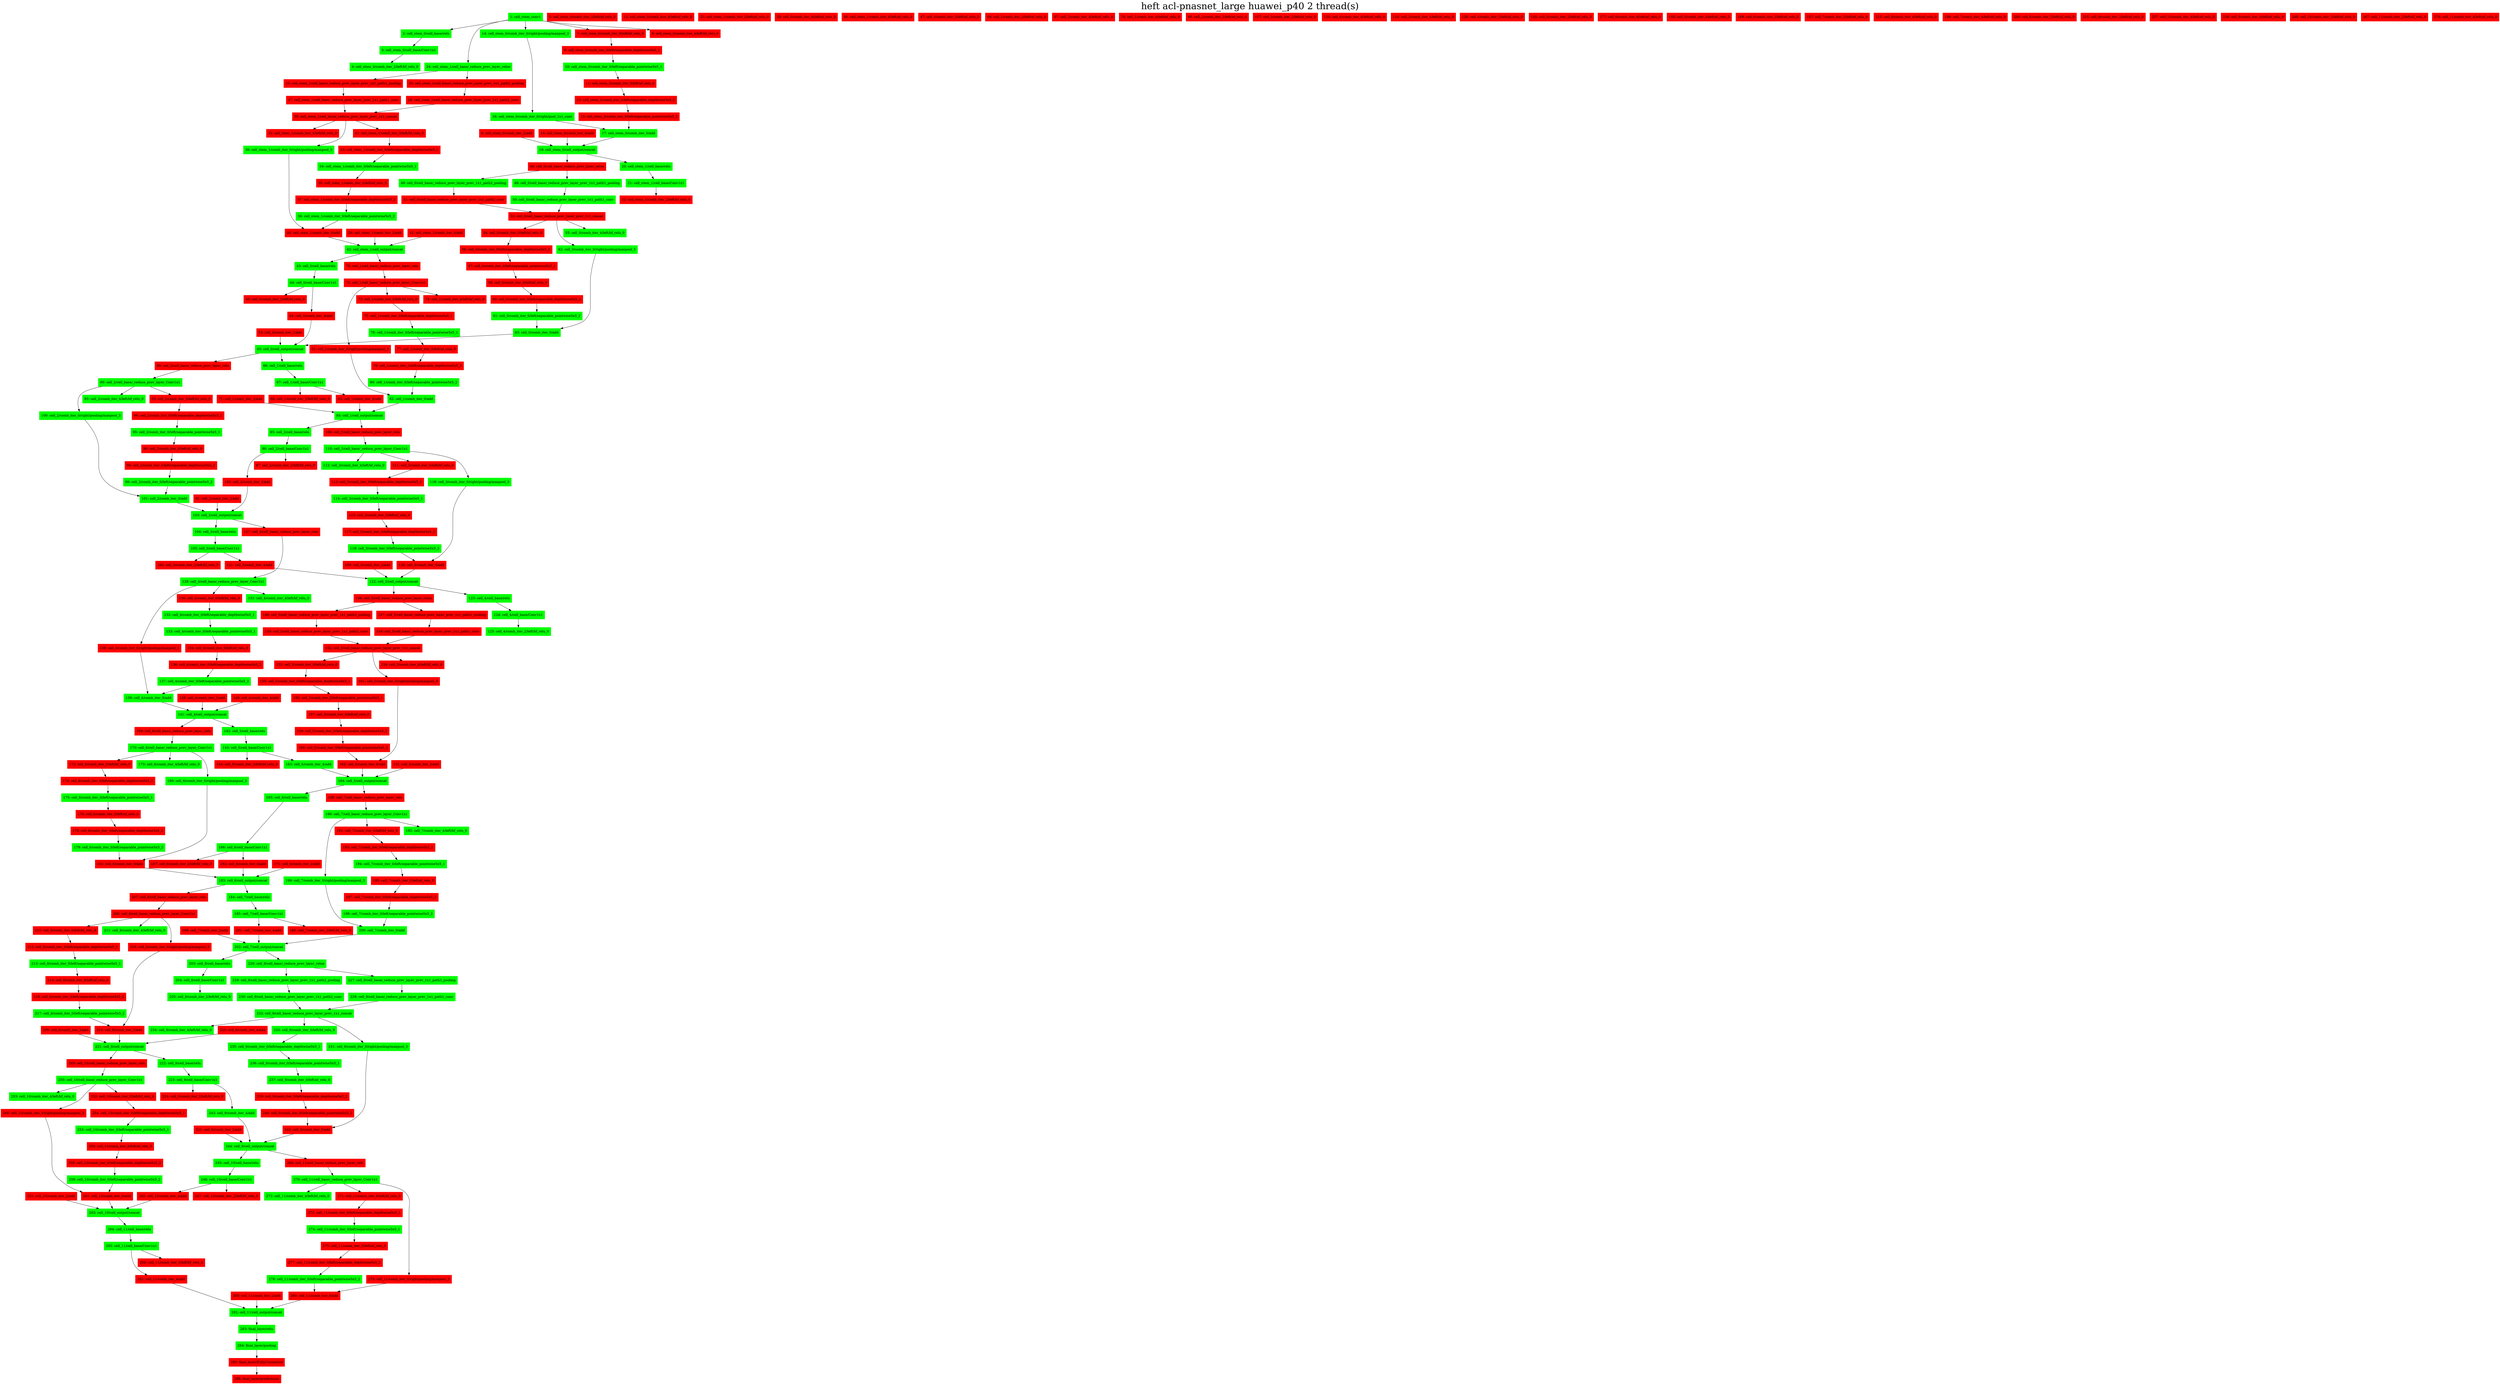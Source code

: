 digraph G {
label     = "heft acl-pnasnet_large huawei_p40 2 thread(s)"
    labelloc  =  t // t: Place the graph's title on top.
    fontsize  = 40 // Make title stand out by giving a large font size
    fontcolor = black"1: cell_stem_conv1"->"2: cell_stem_0/cell_base/relu";
"1: cell_stem_conv1"->"24: cell_stem_1/cell_base/_reduce_prev_layer_relue";
"1: cell_stem_conv1"->"7: cell_stem_0/comb_iter_0/left/bf_relu_0";
"1: cell_stem_conv1"->"14: cell_stem_0/comb_iter_0/right/pooling/maxpool_3";
"1: cell_stem_conv1"->"8: cell_stem_0/comb_iter_4/left/bf_relu_0";
"1: cell_stem_conv1" [shape=box,style=filled,color=green];
"2: cell_stem_0/cell_base/relu"->"3: cell_stem_0/cell_base/Conv1x1";
"2: cell_stem_0/cell_base/relu" [shape=box,style=filled,color=green];
"3: cell_stem_0/cell_base/Conv1x1"->"4: cell_stem_0/comb_iter_2/left/bf_relu_0";
"3: cell_stem_0/cell_base/Conv1x1" [shape=box,style=filled,color=green];
"4: cell_stem_0/comb_iter_2/left/bf_relu_0" [shape=box,style=filled,color=green];
"5: cell_stem_0/comb_iter_2/left/af_relu_0" [shape=box,style=filled,color=red];
"6: cell_stem_0/comb_iter_2/add"->"19: cell_stem_0/cell_output/concat";
"6: cell_stem_0/comb_iter_2/add" [shape=box,style=filled,color=red];
"7: cell_stem_0/comb_iter_0/left/bf_relu_0"->"9: cell_stem_0/comb_iter_0/left/separable_depthwise5x5_1";
"7: cell_stem_0/comb_iter_0/left/bf_relu_0" [shape=box,style=filled,color=red];
"9: cell_stem_0/comb_iter_0/left/separable_depthwise5x5_1"->"10: cell_stem_0/comb_iter_0/left/separable_pointwise5x5_1";
"9: cell_stem_0/comb_iter_0/left/separable_depthwise5x5_1" [shape=box,style=filled,color=red];
"10: cell_stem_0/comb_iter_0/left/separable_pointwise5x5_1"->"11: cell_stem_0/comb_iter_0/left/af_relu_0";
"10: cell_stem_0/comb_iter_0/left/separable_pointwise5x5_1" [shape=box,style=filled,color=green];
"11: cell_stem_0/comb_iter_0/left/af_relu_0"->"13: cell_stem_0/comb_iter_0/left/separable_depthwise5x5_2";
"11: cell_stem_0/comb_iter_0/left/af_relu_0" [shape=box,style=filled,color=red];
"13: cell_stem_0/comb_iter_0/left/separable_depthwise5x5_2"->"15: cell_stem_0/comb_iter_0/left/separable_pointwise5x5_2";
"13: cell_stem_0/comb_iter_0/left/separable_depthwise5x5_2" [shape=box,style=filled,color=red];
"15: cell_stem_0/comb_iter_0/left/separable_pointwise5x5_2"->"17: cell_stem_0/comb_iter_0/add";
"15: cell_stem_0/comb_iter_0/left/separable_pointwise5x5_2" [shape=box,style=filled,color=red];
"14: cell_stem_0/comb_iter_0/right/pooling/maxpool_3"->"16: cell_stem_0/comb_iter_0/right/pool_1x1_conv";
"14: cell_stem_0/comb_iter_0/right/pooling/maxpool_3" [shape=box,style=filled,color=green];
"16: cell_stem_0/comb_iter_0/right/pool_1x1_conv"->"17: cell_stem_0/comb_iter_0/add";
"16: cell_stem_0/comb_iter_0/right/pool_1x1_conv" [shape=box,style=filled,color=green];
"17: cell_stem_0/comb_iter_0/add"->"19: cell_stem_0/cell_output/concat";
"17: cell_stem_0/comb_iter_0/add" [shape=box,style=filled,color=green];
"8: cell_stem_0/comb_iter_4/left/bf_relu_0" [shape=box,style=filled,color=red];
"12: cell_stem_0/comb_iter_4/left/af_relu_0" [shape=box,style=filled,color=red];
"18: cell_stem_0/comb_iter_4/add"->"19: cell_stem_0/cell_output/concat";
"18: cell_stem_0/comb_iter_4/add" [shape=box,style=filled,color=red];
"19: cell_stem_0/cell_output/concat"->"46: cell_0/cell_base/_reduce_prev_layer_relue";
"19: cell_stem_0/cell_output/concat"->"20: cell_stem_1/cell_base/relu";
"19: cell_stem_0/cell_output/concat" [shape=box,style=filled,color=green];
"20: cell_stem_1/cell_base/relu"->"21: cell_stem_1/cell_base/Conv1x1";
"20: cell_stem_1/cell_base/relu" [shape=box,style=filled,color=green];
"21: cell_stem_1/cell_base/Conv1x1"->"22: cell_stem_1/comb_iter_2/left/bf_relu_0";
"21: cell_stem_1/cell_base/Conv1x1" [shape=box,style=filled,color=green];
"22: cell_stem_1/comb_iter_2/left/bf_relu_0" [shape=box,style=filled,color=red];
"23: cell_stem_1/comb_iter_2/left/af_relu_0" [shape=box,style=filled,color=red];
"29: cell_stem_1/comb_iter_2/add"->"42: cell_stem_1/cell_output/concat";
"29: cell_stem_1/comb_iter_2/add" [shape=box,style=filled,color=red];
"46: cell_0/cell_base/_reduce_prev_layer_relue"->"49: cell_0/cell_base/_reduce_prev_layer_prev_1x1_path2_pooling";
"46: cell_0/cell_base/_reduce_prev_layer_relue"->"48: cell_0/cell_base/_reduce_prev_layer_prev_1x1_path1_pooling";
"46: cell_0/cell_base/_reduce_prev_layer_relue" [shape=box,style=filled,color=red];
"48: cell_0/cell_base/_reduce_prev_layer_prev_1x1_path1_pooling"->"50: cell_0/cell_base/_reduce_prev_layer_prev_1x1_path1_conv";
"48: cell_0/cell_base/_reduce_prev_layer_prev_1x1_path1_pooling" [shape=box,style=filled,color=green];
"50: cell_0/cell_base/_reduce_prev_layer_prev_1x1_path1_conv"->"52: cell_0/cell_base/_reduce_prev_layer_prev_1x1_concat";
"50: cell_0/cell_base/_reduce_prev_layer_prev_1x1_path1_conv" [shape=box,style=filled,color=green];
"49: cell_0/cell_base/_reduce_prev_layer_prev_1x1_path2_pooling"->"51: cell_0/cell_base/_reduce_prev_layer_prev_1x1_path2_conv";
"49: cell_0/cell_base/_reduce_prev_layer_prev_1x1_path2_pooling" [shape=box,style=filled,color=green];
"51: cell_0/cell_base/_reduce_prev_layer_prev_1x1_path2_conv"->"52: cell_0/cell_base/_reduce_prev_layer_prev_1x1_concat";
"51: cell_0/cell_base/_reduce_prev_layer_prev_1x1_path2_conv" [shape=box,style=filled,color=red];
"52: cell_0/cell_base/_reduce_prev_layer_prev_1x1_concat"->"55: cell_0/comb_iter_4/left/bf_relu_0";
"52: cell_0/cell_base/_reduce_prev_layer_prev_1x1_concat"->"54: cell_0/comb_iter_0/left/bf_relu_0";
"52: cell_0/cell_base/_reduce_prev_layer_prev_1x1_concat"->"62: cell_0/comb_iter_0/right/pooling/maxpool_3";
"52: cell_0/cell_base/_reduce_prev_layer_prev_1x1_concat" [shape=box,style=filled,color=red];
"54: cell_0/comb_iter_0/left/bf_relu_0"->"56: cell_0/comb_iter_0/left/separable_depthwise5x5_1";
"54: cell_0/comb_iter_0/left/bf_relu_0" [shape=box,style=filled,color=red];
"56: cell_0/comb_iter_0/left/separable_depthwise5x5_1"->"57: cell_0/comb_iter_0/left/separable_pointwise5x5_1";
"56: cell_0/comb_iter_0/left/separable_depthwise5x5_1" [shape=box,style=filled,color=red];
"57: cell_0/comb_iter_0/left/separable_pointwise5x5_1"->"58: cell_0/comb_iter_0/left/af_relu_0";
"57: cell_0/comb_iter_0/left/separable_pointwise5x5_1" [shape=box,style=filled,color=red];
"58: cell_0/comb_iter_0/left/af_relu_0"->"60: cell_0/comb_iter_0/left/separable_depthwise5x5_2";
"58: cell_0/comb_iter_0/left/af_relu_0" [shape=box,style=filled,color=red];
"60: cell_0/comb_iter_0/left/separable_depthwise5x5_2"->"61: cell_0/comb_iter_0/left/separable_pointwise5x5_2";
"60: cell_0/comb_iter_0/left/separable_depthwise5x5_2" [shape=box,style=filled,color=red];
"61: cell_0/comb_iter_0/left/separable_pointwise5x5_2"->"63: cell_0/comb_iter_0/add";
"61: cell_0/comb_iter_0/left/separable_pointwise5x5_2" [shape=box,style=filled,color=green];
"62: cell_0/comb_iter_0/right/pooling/maxpool_3"->"63: cell_0/comb_iter_0/add";
"62: cell_0/comb_iter_0/right/pooling/maxpool_3" [shape=box,style=filled,color=green];
"63: cell_0/comb_iter_0/add"->"65: cell_0/cell_output/concat";
"63: cell_0/comb_iter_0/add" [shape=box,style=filled,color=green];
"55: cell_0/comb_iter_4/left/bf_relu_0" [shape=box,style=filled,color=green];
"59: cell_0/comb_iter_4/left/af_relu_0" [shape=box,style=filled,color=red];
"24: cell_stem_1/cell_base/_reduce_prev_layer_relue"->"25: cell_stem_1/cell_base/_reduce_prev_layer_prev_1x1_path1_pooling";
"24: cell_stem_1/cell_base/_reduce_prev_layer_relue"->"26: cell_stem_1/cell_base/_reduce_prev_layer_prev_1x1_path2_pooling";
"24: cell_stem_1/cell_base/_reduce_prev_layer_relue" [shape=box,style=filled,color=green];
"25: cell_stem_1/cell_base/_reduce_prev_layer_prev_1x1_path1_pooling"->"27: cell_stem_1/cell_base/_reduce_prev_layer_prev_1x1_path1_conv";
"25: cell_stem_1/cell_base/_reduce_prev_layer_prev_1x1_path1_pooling" [shape=box,style=filled,color=red];
"27: cell_stem_1/cell_base/_reduce_prev_layer_prev_1x1_path1_conv"->"30: cell_stem_1/cell_base/_reduce_prev_layer_prev_1x1_concat";
"27: cell_stem_1/cell_base/_reduce_prev_layer_prev_1x1_path1_conv" [shape=box,style=filled,color=red];
"26: cell_stem_1/cell_base/_reduce_prev_layer_prev_1x1_path2_pooling"->"28: cell_stem_1/cell_base/_reduce_prev_layer_prev_1x1_path2_conv";
"26: cell_stem_1/cell_base/_reduce_prev_layer_prev_1x1_path2_pooling" [shape=box,style=filled,color=red];
"28: cell_stem_1/cell_base/_reduce_prev_layer_prev_1x1_path2_conv"->"30: cell_stem_1/cell_base/_reduce_prev_layer_prev_1x1_concat";
"28: cell_stem_1/cell_base/_reduce_prev_layer_prev_1x1_path2_conv" [shape=box,style=filled,color=red];
"30: cell_stem_1/cell_base/_reduce_prev_layer_prev_1x1_concat"->"39: cell_stem_1/comb_iter_0/right/pooling/maxpool_3";
"30: cell_stem_1/cell_base/_reduce_prev_layer_prev_1x1_concat"->"31: cell_stem_1/comb_iter_0/left/bf_relu_0";
"30: cell_stem_1/cell_base/_reduce_prev_layer_prev_1x1_concat"->"32: cell_stem_1/comb_iter_4/left/bf_relu_0";
"30: cell_stem_1/cell_base/_reduce_prev_layer_prev_1x1_concat" [shape=box,style=filled,color=red];
"31: cell_stem_1/comb_iter_0/left/bf_relu_0"->"33: cell_stem_1/comb_iter_0/left/separable_depthwise5x5_1";
"31: cell_stem_1/comb_iter_0/left/bf_relu_0" [shape=box,style=filled,color=red];
"33: cell_stem_1/comb_iter_0/left/separable_depthwise5x5_1"->"34: cell_stem_1/comb_iter_0/left/separable_pointwise5x5_1";
"33: cell_stem_1/comb_iter_0/left/separable_depthwise5x5_1" [shape=box,style=filled,color=red];
"34: cell_stem_1/comb_iter_0/left/separable_pointwise5x5_1"->"35: cell_stem_1/comb_iter_0/left/af_relu_0";
"34: cell_stem_1/comb_iter_0/left/separable_pointwise5x5_1" [shape=box,style=filled,color=green];
"35: cell_stem_1/comb_iter_0/left/af_relu_0"->"37: cell_stem_1/comb_iter_0/left/separable_depthwise5x5_2";
"35: cell_stem_1/comb_iter_0/left/af_relu_0" [shape=box,style=filled,color=red];
"37: cell_stem_1/comb_iter_0/left/separable_depthwise5x5_2"->"38: cell_stem_1/comb_iter_0/left/separable_pointwise5x5_2";
"37: cell_stem_1/comb_iter_0/left/separable_depthwise5x5_2" [shape=box,style=filled,color=red];
"38: cell_stem_1/comb_iter_0/left/separable_pointwise5x5_2"->"40: cell_stem_1/comb_iter_0/add";
"38: cell_stem_1/comb_iter_0/left/separable_pointwise5x5_2" [shape=box,style=filled,color=green];
"39: cell_stem_1/comb_iter_0/right/pooling/maxpool_3"->"40: cell_stem_1/comb_iter_0/add";
"39: cell_stem_1/comb_iter_0/right/pooling/maxpool_3" [shape=box,style=filled,color=green];
"40: cell_stem_1/comb_iter_0/add"->"42: cell_stem_1/cell_output/concat";
"40: cell_stem_1/comb_iter_0/add" [shape=box,style=filled,color=red];
"32: cell_stem_1/comb_iter_4/left/bf_relu_0" [shape=box,style=filled,color=red];
"36: cell_stem_1/comb_iter_4/left/af_relu_0" [shape=box,style=filled,color=red];
"41: cell_stem_1/comb_iter_4/add"->"42: cell_stem_1/cell_output/concat";
"41: cell_stem_1/comb_iter_4/add" [shape=box,style=filled,color=red];
"42: cell_stem_1/cell_output/concat"->"43: cell_0/cell_base/relu";
"42: cell_stem_1/cell_output/concat"->"70: cell_1/cell_base/_reduce_prev_layer_relu";
"42: cell_stem_1/cell_output/concat" [shape=box,style=filled,color=green];
"43: cell_0/cell_base/relu"->"44: cell_0/cell_base/Conv1x1";
"43: cell_0/cell_base/relu" [shape=box,style=filled,color=green];
"44: cell_0/cell_base/Conv1x1"->"45: cell_0/comb_iter_2/left/bf_relu_0";
"44: cell_0/cell_base/Conv1x1"->"64: cell_0/comb_iter_4/add";
"44: cell_0/cell_base/Conv1x1" [shape=box,style=filled,color=green];
"45: cell_0/comb_iter_2/left/bf_relu_0" [shape=box,style=filled,color=red];
"47: cell_0/comb_iter_2/left/af_relu_0" [shape=box,style=filled,color=red];
"53: cell_0/comb_iter_2/add"->"65: cell_0/cell_output/concat";
"53: cell_0/comb_iter_2/add" [shape=box,style=filled,color=red];
"64: cell_0/comb_iter_4/add"->"65: cell_0/cell_output/concat";
"64: cell_0/comb_iter_4/add" [shape=box,style=filled,color=red];
"65: cell_0/cell_output/concat"->"89: cell_2/cell_base/_reduce_prev_layer_relu";
"65: cell_0/cell_output/concat"->"66: cell_1/cell_base/relu";
"65: cell_0/cell_output/concat" [shape=box,style=filled,color=green];
"66: cell_1/cell_base/relu"->"67: cell_1/cell_base/Conv1x1";
"66: cell_1/cell_base/relu" [shape=box,style=filled,color=green];
"67: cell_1/cell_base/Conv1x1"->"83: cell_1/comb_iter_4/add";
"67: cell_1/cell_base/Conv1x1"->"68: cell_1/comb_iter_2/left/bf_relu_0";
"67: cell_1/cell_base/Conv1x1" [shape=box,style=filled,color=green];
"68: cell_1/comb_iter_2/left/bf_relu_0" [shape=box,style=filled,color=red];
"69: cell_1/comb_iter_2/left/af_relu_0" [shape=box,style=filled,color=red];
"71: cell_1/comb_iter_2/add"->"84: cell_1/cell_output/concat";
"71: cell_1/comb_iter_2/add" [shape=box,style=filled,color=red];
"89: cell_2/cell_base/_reduce_prev_layer_relu"->"90: cell_2/cell_base/_reduce_prev_layer_Conv1x1";
"89: cell_2/cell_base/_reduce_prev_layer_relu" [shape=box,style=filled,color=red];
"90: cell_2/cell_base/_reduce_prev_layer_Conv1x1"->"93: cell_2/comb_iter_4/left/bf_relu_0";
"90: cell_2/cell_base/_reduce_prev_layer_Conv1x1"->"100: cell_2/comb_iter_0/right/pooling/maxpool_3";
"90: cell_2/cell_base/_reduce_prev_layer_Conv1x1"->"92: cell_2/comb_iter_0/left/bf_relu_0";
"90: cell_2/cell_base/_reduce_prev_layer_Conv1x1" [shape=box,style=filled,color=green];
"92: cell_2/comb_iter_0/left/bf_relu_0"->"94: cell_2/comb_iter_0/left/separable_depthwise5x5_1";
"92: cell_2/comb_iter_0/left/bf_relu_0" [shape=box,style=filled,color=red];
"94: cell_2/comb_iter_0/left/separable_depthwise5x5_1"->"95: cell_2/comb_iter_0/left/separable_pointwise5x5_1";
"94: cell_2/comb_iter_0/left/separable_depthwise5x5_1" [shape=box,style=filled,color=red];
"95: cell_2/comb_iter_0/left/separable_pointwise5x5_1"->"96: cell_2/comb_iter_0/left/af_relu_0";
"95: cell_2/comb_iter_0/left/separable_pointwise5x5_1" [shape=box,style=filled,color=green];
"96: cell_2/comb_iter_0/left/af_relu_0"->"98: cell_2/comb_iter_0/left/separable_depthwise5x5_2";
"96: cell_2/comb_iter_0/left/af_relu_0" [shape=box,style=filled,color=red];
"98: cell_2/comb_iter_0/left/separable_depthwise5x5_2"->"99: cell_2/comb_iter_0/left/separable_pointwise5x5_2";
"98: cell_2/comb_iter_0/left/separable_depthwise5x5_2" [shape=box,style=filled,color=red];
"99: cell_2/comb_iter_0/left/separable_pointwise5x5_2"->"101: cell_2/comb_iter_0/add";
"99: cell_2/comb_iter_0/left/separable_pointwise5x5_2" [shape=box,style=filled,color=green];
"100: cell_2/comb_iter_0/right/pooling/maxpool_3"->"101: cell_2/comb_iter_0/add";
"100: cell_2/comb_iter_0/right/pooling/maxpool_3" [shape=box,style=filled,color=green];
"101: cell_2/comb_iter_0/add"->"103: cell_2/cell_output/concat";
"101: cell_2/comb_iter_0/add" [shape=box,style=filled,color=green];
"93: cell_2/comb_iter_4/left/bf_relu_0" [shape=box,style=filled,color=green];
"97: cell_2/comb_iter_4/left/af_relu_0" [shape=box,style=filled,color=red];
"70: cell_1/cell_base/_reduce_prev_layer_relu"->"72: cell_1/cell_base/_reduce_prev_layer_Conv1x1";
"70: cell_1/cell_base/_reduce_prev_layer_relu" [shape=box,style=filled,color=red];
"72: cell_1/cell_base/_reduce_prev_layer_Conv1x1"->"74: cell_1/comb_iter_4/left/bf_relu_0";
"72: cell_1/cell_base/_reduce_prev_layer_Conv1x1"->"81: cell_1/comb_iter_0/right/pooling/maxpool_3";
"72: cell_1/cell_base/_reduce_prev_layer_Conv1x1"->"73: cell_1/comb_iter_0/left/bf_relu_0";
"72: cell_1/cell_base/_reduce_prev_layer_Conv1x1" [shape=box,style=filled,color=red];
"73: cell_1/comb_iter_0/left/bf_relu_0"->"75: cell_1/comb_iter_0/left/separable_depthwise5x5_1";
"73: cell_1/comb_iter_0/left/bf_relu_0" [shape=box,style=filled,color=red];
"75: cell_1/comb_iter_0/left/separable_depthwise5x5_1"->"76: cell_1/comb_iter_0/left/separable_pointwise5x5_1";
"75: cell_1/comb_iter_0/left/separable_depthwise5x5_1" [shape=box,style=filled,color=red];
"76: cell_1/comb_iter_0/left/separable_pointwise5x5_1"->"77: cell_1/comb_iter_0/left/af_relu_0";
"76: cell_1/comb_iter_0/left/separable_pointwise5x5_1" [shape=box,style=filled,color=green];
"77: cell_1/comb_iter_0/left/af_relu_0"->"79: cell_1/comb_iter_0/left/separable_depthwise5x5_2";
"77: cell_1/comb_iter_0/left/af_relu_0" [shape=box,style=filled,color=red];
"79: cell_1/comb_iter_0/left/separable_depthwise5x5_2"->"80: cell_1/comb_iter_0/left/separable_pointwise5x5_2";
"79: cell_1/comb_iter_0/left/separable_depthwise5x5_2" [shape=box,style=filled,color=red];
"80: cell_1/comb_iter_0/left/separable_pointwise5x5_2"->"82: cell_1/comb_iter_0/add";
"80: cell_1/comb_iter_0/left/separable_pointwise5x5_2" [shape=box,style=filled,color=green];
"81: cell_1/comb_iter_0/right/pooling/maxpool_3"->"82: cell_1/comb_iter_0/add";
"81: cell_1/comb_iter_0/right/pooling/maxpool_3" [shape=box,style=filled,color=red];
"82: cell_1/comb_iter_0/add"->"84: cell_1/cell_output/concat";
"82: cell_1/comb_iter_0/add" [shape=box,style=filled,color=green];
"74: cell_1/comb_iter_4/left/bf_relu_0" [shape=box,style=filled,color=red];
"78: cell_1/comb_iter_4/left/af_relu_0" [shape=box,style=filled,color=red];
"83: cell_1/comb_iter_4/add"->"84: cell_1/cell_output/concat";
"83: cell_1/comb_iter_4/add" [shape=box,style=filled,color=red];
"84: cell_1/cell_output/concat"->"85: cell_2/cell_base/relu";
"84: cell_1/cell_output/concat"->"108: cell_3/cell_base/_reduce_prev_layer_relu";
"84: cell_1/cell_output/concat" [shape=box,style=filled,color=green];
"85: cell_2/cell_base/relu"->"86: cell_2/cell_base/Conv1x1";
"85: cell_2/cell_base/relu" [shape=box,style=filled,color=green];
"86: cell_2/cell_base/Conv1x1"->"87: cell_2/comb_iter_2/left/bf_relu_0";
"86: cell_2/cell_base/Conv1x1"->"102: cell_2/comb_iter_4/add";
"86: cell_2/cell_base/Conv1x1" [shape=box,style=filled,color=green];
"87: cell_2/comb_iter_2/left/bf_relu_0" [shape=box,style=filled,color=red];
"88: cell_2/comb_iter_2/left/af_relu_0" [shape=box,style=filled,color=red];
"91: cell_2/comb_iter_2/add"->"103: cell_2/cell_output/concat";
"91: cell_2/comb_iter_2/add" [shape=box,style=filled,color=red];
"102: cell_2/comb_iter_4/add"->"103: cell_2/cell_output/concat";
"102: cell_2/comb_iter_4/add" [shape=box,style=filled,color=red];
"103: cell_2/cell_output/concat"->"104: cell_3/cell_base/relu";
"103: cell_2/cell_output/concat"->"127: cell_4/cell_base/_reduce_prev_layer_relu";
"103: cell_2/cell_output/concat" [shape=box,style=filled,color=green];
"104: cell_3/cell_base/relu"->"105: cell_3/cell_base/Conv1x1";
"104: cell_3/cell_base/relu" [shape=box,style=filled,color=green];
"105: cell_3/cell_base/Conv1x1"->"106: cell_3/comb_iter_2/left/bf_relu_0";
"105: cell_3/cell_base/Conv1x1"->"121: cell_3/comb_iter_4/add";
"105: cell_3/cell_base/Conv1x1" [shape=box,style=filled,color=green];
"106: cell_3/comb_iter_2/left/bf_relu_0" [shape=box,style=filled,color=red];
"107: cell_3/comb_iter_2/left/af_relu_0" [shape=box,style=filled,color=red];
"109: cell_3/comb_iter_2/add"->"122: cell_3/cell_output/concat";
"109: cell_3/comb_iter_2/add" [shape=box,style=filled,color=red];
"127: cell_4/cell_base/_reduce_prev_layer_relu"->"128: cell_4/cell_base/_reduce_prev_layer_Conv1x1";
"127: cell_4/cell_base/_reduce_prev_layer_relu" [shape=box,style=filled,color=red];
"128: cell_4/cell_base/_reduce_prev_layer_Conv1x1"->"138: cell_4/comb_iter_0/right/pooling/maxpool_3";
"128: cell_4/cell_base/_reduce_prev_layer_Conv1x1"->"130: cell_4/comb_iter_0/left/bf_relu_0";
"128: cell_4/cell_base/_reduce_prev_layer_Conv1x1"->"131: cell_4/comb_iter_4/left/bf_relu_0";
"128: cell_4/cell_base/_reduce_prev_layer_Conv1x1" [shape=box,style=filled,color=green];
"130: cell_4/comb_iter_0/left/bf_relu_0"->"132: cell_4/comb_iter_0/left/separable_depthwise5x5_1";
"130: cell_4/comb_iter_0/left/bf_relu_0" [shape=box,style=filled,color=red];
"132: cell_4/comb_iter_0/left/separable_depthwise5x5_1"->"133: cell_4/comb_iter_0/left/separable_pointwise5x5_1";
"132: cell_4/comb_iter_0/left/separable_depthwise5x5_1" [shape=box,style=filled,color=green];
"133: cell_4/comb_iter_0/left/separable_pointwise5x5_1"->"134: cell_4/comb_iter_0/left/af_relu_0";
"133: cell_4/comb_iter_0/left/separable_pointwise5x5_1" [shape=box,style=filled,color=green];
"134: cell_4/comb_iter_0/left/af_relu_0"->"136: cell_4/comb_iter_0/left/separable_depthwise5x5_2";
"134: cell_4/comb_iter_0/left/af_relu_0" [shape=box,style=filled,color=red];
"136: cell_4/comb_iter_0/left/separable_depthwise5x5_2"->"137: cell_4/comb_iter_0/left/separable_pointwise5x5_2";
"136: cell_4/comb_iter_0/left/separable_depthwise5x5_2" [shape=box,style=filled,color=red];
"137: cell_4/comb_iter_0/left/separable_pointwise5x5_2"->"139: cell_4/comb_iter_0/add";
"137: cell_4/comb_iter_0/left/separable_pointwise5x5_2" [shape=box,style=filled,color=green];
"138: cell_4/comb_iter_0/right/pooling/maxpool_3"->"139: cell_4/comb_iter_0/add";
"138: cell_4/comb_iter_0/right/pooling/maxpool_3" [shape=box,style=filled,color=red];
"139: cell_4/comb_iter_0/add"->"141: cell_4/cell_output/concat";
"139: cell_4/comb_iter_0/add" [shape=box,style=filled,color=green];
"131: cell_4/comb_iter_4/left/bf_relu_0" [shape=box,style=filled,color=green];
"135: cell_4/comb_iter_4/left/af_relu_0" [shape=box,style=filled,color=red];
"108: cell_3/cell_base/_reduce_prev_layer_relu"->"110: cell_3/cell_base/_reduce_prev_layer_Conv1x1";
"108: cell_3/cell_base/_reduce_prev_layer_relu" [shape=box,style=filled,color=red];
"110: cell_3/cell_base/_reduce_prev_layer_Conv1x1"->"111: cell_3/comb_iter_0/left/bf_relu_0";
"110: cell_3/cell_base/_reduce_prev_layer_Conv1x1"->"112: cell_3/comb_iter_4/left/bf_relu_0";
"110: cell_3/cell_base/_reduce_prev_layer_Conv1x1"->"119: cell_3/comb_iter_0/right/pooling/maxpool_3";
"110: cell_3/cell_base/_reduce_prev_layer_Conv1x1" [shape=box,style=filled,color=green];
"111: cell_3/comb_iter_0/left/bf_relu_0"->"113: cell_3/comb_iter_0/left/separable_depthwise5x5_1";
"111: cell_3/comb_iter_0/left/bf_relu_0" [shape=box,style=filled,color=red];
"113: cell_3/comb_iter_0/left/separable_depthwise5x5_1"->"114: cell_3/comb_iter_0/left/separable_pointwise5x5_1";
"113: cell_3/comb_iter_0/left/separable_depthwise5x5_1" [shape=box,style=filled,color=red];
"114: cell_3/comb_iter_0/left/separable_pointwise5x5_1"->"115: cell_3/comb_iter_0/left/af_relu_0";
"114: cell_3/comb_iter_0/left/separable_pointwise5x5_1" [shape=box,style=filled,color=green];
"115: cell_3/comb_iter_0/left/af_relu_0"->"117: cell_3/comb_iter_0/left/separable_depthwise5x5_2";
"115: cell_3/comb_iter_0/left/af_relu_0" [shape=box,style=filled,color=red];
"117: cell_3/comb_iter_0/left/separable_depthwise5x5_2"->"118: cell_3/comb_iter_0/left/separable_pointwise5x5_2";
"117: cell_3/comb_iter_0/left/separable_depthwise5x5_2" [shape=box,style=filled,color=red];
"118: cell_3/comb_iter_0/left/separable_pointwise5x5_2"->"120: cell_3/comb_iter_0/add";
"118: cell_3/comb_iter_0/left/separable_pointwise5x5_2" [shape=box,style=filled,color=green];
"119: cell_3/comb_iter_0/right/pooling/maxpool_3"->"120: cell_3/comb_iter_0/add";
"119: cell_3/comb_iter_0/right/pooling/maxpool_3" [shape=box,style=filled,color=green];
"120: cell_3/comb_iter_0/add"->"122: cell_3/cell_output/concat";
"120: cell_3/comb_iter_0/add" [shape=box,style=filled,color=red];
"112: cell_3/comb_iter_4/left/bf_relu_0" [shape=box,style=filled,color=green];
"116: cell_3/comb_iter_4/left/af_relu_0" [shape=box,style=filled,color=red];
"121: cell_3/comb_iter_4/add"->"122: cell_3/cell_output/concat";
"121: cell_3/comb_iter_4/add" [shape=box,style=filled,color=red];
"122: cell_3/cell_output/concat"->"123: cell_4/cell_base/relu";
"122: cell_3/cell_output/concat"->"146: cell_5/cell_base/_reduce_prev_layer_relue";
"122: cell_3/cell_output/concat" [shape=box,style=filled,color=green];
"123: cell_4/cell_base/relu"->"124: cell_4/cell_base/Conv1x1";
"123: cell_4/cell_base/relu" [shape=box,style=filled,color=green];
"124: cell_4/cell_base/Conv1x1"->"125: cell_4/comb_iter_2/left/bf_relu_0";
"124: cell_4/cell_base/Conv1x1" [shape=box,style=filled,color=green];
"125: cell_4/comb_iter_2/left/bf_relu_0" [shape=box,style=filled,color=green];
"126: cell_4/comb_iter_2/left/af_relu_0" [shape=box,style=filled,color=red];
"129: cell_4/comb_iter_2/add"->"141: cell_4/cell_output/concat";
"129: cell_4/comb_iter_2/add" [shape=box,style=filled,color=red];
"140: cell_4/comb_iter_4/add"->"141: cell_4/cell_output/concat";
"140: cell_4/comb_iter_4/add" [shape=box,style=filled,color=red];
"141: cell_4/cell_output/concat"->"142: cell_5/cell_base/relu";
"141: cell_4/cell_output/concat"->"169: cell_6/cell_base/_reduce_prev_layer_relu";
"141: cell_4/cell_output/concat" [shape=box,style=filled,color=green];
"142: cell_5/cell_base/relu"->"143: cell_5/cell_base/Conv1x1";
"142: cell_5/cell_base/relu" [shape=box,style=filled,color=green];
"143: cell_5/cell_base/Conv1x1"->"163: cell_5/comb_iter_4/add";
"143: cell_5/cell_base/Conv1x1"->"144: cell_5/comb_iter_2/left/bf_relu_0";
"143: cell_5/cell_base/Conv1x1" [shape=box,style=filled,color=green];
"144: cell_5/comb_iter_2/left/bf_relu_0" [shape=box,style=filled,color=red];
"145: cell_5/comb_iter_2/left/af_relu_0" [shape=box,style=filled,color=red];
"151: cell_5/comb_iter_2/add"->"164: cell_5/cell_output/concat";
"151: cell_5/comb_iter_2/add" [shape=box,style=filled,color=red];
"169: cell_6/cell_base/_reduce_prev_layer_relu"->"170: cell_6/cell_base/_reduce_prev_layer_Conv1x1";
"169: cell_6/cell_base/_reduce_prev_layer_relu" [shape=box,style=filled,color=red];
"170: cell_6/cell_base/_reduce_prev_layer_Conv1x1"->"172: cell_6/comb_iter_0/left/bf_relu_0";
"170: cell_6/cell_base/_reduce_prev_layer_Conv1x1"->"180: cell_6/comb_iter_0/right/pooling/maxpool_3";
"170: cell_6/cell_base/_reduce_prev_layer_Conv1x1"->"173: cell_6/comb_iter_4/left/bf_relu_0";
"170: cell_6/cell_base/_reduce_prev_layer_Conv1x1" [shape=box,style=filled,color=green];
"172: cell_6/comb_iter_0/left/bf_relu_0"->"174: cell_6/comb_iter_0/left/separable_depthwise5x5_1";
"172: cell_6/comb_iter_0/left/bf_relu_0" [shape=box,style=filled,color=red];
"174: cell_6/comb_iter_0/left/separable_depthwise5x5_1"->"175: cell_6/comb_iter_0/left/separable_pointwise5x5_1";
"174: cell_6/comb_iter_0/left/separable_depthwise5x5_1" [shape=box,style=filled,color=red];
"175: cell_6/comb_iter_0/left/separable_pointwise5x5_1"->"176: cell_6/comb_iter_0/left/af_relu_0";
"175: cell_6/comb_iter_0/left/separable_pointwise5x5_1" [shape=box,style=filled,color=green];
"176: cell_6/comb_iter_0/left/af_relu_0"->"178: cell_6/comb_iter_0/left/separable_depthwise5x5_2";
"176: cell_6/comb_iter_0/left/af_relu_0" [shape=box,style=filled,color=red];
"178: cell_6/comb_iter_0/left/separable_depthwise5x5_2"->"179: cell_6/comb_iter_0/left/separable_pointwise5x5_2";
"178: cell_6/comb_iter_0/left/separable_depthwise5x5_2" [shape=box,style=filled,color=red];
"179: cell_6/comb_iter_0/left/separable_pointwise5x5_2"->"181: cell_6/comb_iter_0/add";
"179: cell_6/comb_iter_0/left/separable_pointwise5x5_2" [shape=box,style=filled,color=green];
"180: cell_6/comb_iter_0/right/pooling/maxpool_3"->"181: cell_6/comb_iter_0/add";
"180: cell_6/comb_iter_0/right/pooling/maxpool_3" [shape=box,style=filled,color=green];
"181: cell_6/comb_iter_0/add"->"183: cell_6/cell_output/concat";
"181: cell_6/comb_iter_0/add" [shape=box,style=filled,color=red];
"173: cell_6/comb_iter_4/left/bf_relu_0" [shape=box,style=filled,color=green];
"177: cell_6/comb_iter_4/left/af_relu_0" [shape=box,style=filled,color=red];
"146: cell_5/cell_base/_reduce_prev_layer_relue"->"148: cell_5/cell_base/_reduce_prev_layer_prev_1x1_path2_pooling";
"146: cell_5/cell_base/_reduce_prev_layer_relue"->"147: cell_5/cell_base/_reduce_prev_layer_prev_1x1_path1_pooling";
"146: cell_5/cell_base/_reduce_prev_layer_relue" [shape=box,style=filled,color=red];
"147: cell_5/cell_base/_reduce_prev_layer_prev_1x1_path1_pooling"->"149: cell_5/cell_base/_reduce_prev_layer_prev_1x1_path1_conv";
"147: cell_5/cell_base/_reduce_prev_layer_prev_1x1_path1_pooling" [shape=box,style=filled,color=red];
"149: cell_5/cell_base/_reduce_prev_layer_prev_1x1_path1_conv"->"152: cell_5/cell_base/_reduce_prev_layer_prev_1x1_concat";
"149: cell_5/cell_base/_reduce_prev_layer_prev_1x1_path1_conv" [shape=box,style=filled,color=red];
"148: cell_5/cell_base/_reduce_prev_layer_prev_1x1_path2_pooling"->"150: cell_5/cell_base/_reduce_prev_layer_prev_1x1_path2_conv";
"148: cell_5/cell_base/_reduce_prev_layer_prev_1x1_path2_pooling" [shape=box,style=filled,color=red];
"150: cell_5/cell_base/_reduce_prev_layer_prev_1x1_path2_conv"->"152: cell_5/cell_base/_reduce_prev_layer_prev_1x1_concat";
"150: cell_5/cell_base/_reduce_prev_layer_prev_1x1_path2_conv" [shape=box,style=filled,color=red];
"152: cell_5/cell_base/_reduce_prev_layer_prev_1x1_concat"->"161: cell_5/comb_iter_0/right/pooling/maxpool_3";
"152: cell_5/cell_base/_reduce_prev_layer_prev_1x1_concat"->"154: cell_5/comb_iter_4/left/bf_relu_0";
"152: cell_5/cell_base/_reduce_prev_layer_prev_1x1_concat"->"153: cell_5/comb_iter_0/left/bf_relu_0";
"152: cell_5/cell_base/_reduce_prev_layer_prev_1x1_concat" [shape=box,style=filled,color=red];
"153: cell_5/comb_iter_0/left/bf_relu_0"->"155: cell_5/comb_iter_0/left/separable_depthwise5x5_1";
"153: cell_5/comb_iter_0/left/bf_relu_0" [shape=box,style=filled,color=red];
"155: cell_5/comb_iter_0/left/separable_depthwise5x5_1"->"156: cell_5/comb_iter_0/left/separable_pointwise5x5_1";
"155: cell_5/comb_iter_0/left/separable_depthwise5x5_1" [shape=box,style=filled,color=red];
"156: cell_5/comb_iter_0/left/separable_pointwise5x5_1"->"157: cell_5/comb_iter_0/left/af_relu_0";
"156: cell_5/comb_iter_0/left/separable_pointwise5x5_1" [shape=box,style=filled,color=red];
"157: cell_5/comb_iter_0/left/af_relu_0"->"159: cell_5/comb_iter_0/left/separable_depthwise5x5_2";
"157: cell_5/comb_iter_0/left/af_relu_0" [shape=box,style=filled,color=red];
"159: cell_5/comb_iter_0/left/separable_depthwise5x5_2"->"160: cell_5/comb_iter_0/left/separable_pointwise5x5_2";
"159: cell_5/comb_iter_0/left/separable_depthwise5x5_2" [shape=box,style=filled,color=red];
"160: cell_5/comb_iter_0/left/separable_pointwise5x5_2"->"162: cell_5/comb_iter_0/add";
"160: cell_5/comb_iter_0/left/separable_pointwise5x5_2" [shape=box,style=filled,color=red];
"161: cell_5/comb_iter_0/right/pooling/maxpool_3"->"162: cell_5/comb_iter_0/add";
"161: cell_5/comb_iter_0/right/pooling/maxpool_3" [shape=box,style=filled,color=red];
"162: cell_5/comb_iter_0/add"->"164: cell_5/cell_output/concat";
"162: cell_5/comb_iter_0/add" [shape=box,style=filled,color=red];
"154: cell_5/comb_iter_4/left/bf_relu_0" [shape=box,style=filled,color=red];
"158: cell_5/comb_iter_4/left/af_relu_0" [shape=box,style=filled,color=red];
"163: cell_5/comb_iter_4/add"->"164: cell_5/cell_output/concat";
"163: cell_5/comb_iter_4/add" [shape=box,style=filled,color=green];
"164: cell_5/cell_output/concat"->"165: cell_6/cell_base/relu";
"164: cell_5/cell_output/concat"->"188: cell_7/cell_base/_reduce_prev_layer_relu";
"164: cell_5/cell_output/concat" [shape=box,style=filled,color=green];
"165: cell_6/cell_base/relu"->"166: cell_6/cell_base/Conv1x1";
"165: cell_6/cell_base/relu" [shape=box,style=filled,color=green];
"166: cell_6/cell_base/Conv1x1"->"167: cell_6/comb_iter_2/left/bf_relu_0";
"166: cell_6/cell_base/Conv1x1"->"182: cell_6/comb_iter_4/add";
"166: cell_6/cell_base/Conv1x1" [shape=box,style=filled,color=green];
"167: cell_6/comb_iter_2/left/bf_relu_0" [shape=box,style=filled,color=red];
"168: cell_6/comb_iter_2/left/af_relu_0" [shape=box,style=filled,color=red];
"171: cell_6/comb_iter_2/add"->"183: cell_6/cell_output/concat";
"171: cell_6/comb_iter_2/add" [shape=box,style=filled,color=red];
"182: cell_6/comb_iter_4/add"->"183: cell_6/cell_output/concat";
"182: cell_6/comb_iter_4/add" [shape=box,style=filled,color=red];
"183: cell_6/cell_output/concat"->"184: cell_7/cell_base/relu";
"183: cell_6/cell_output/concat"->"207: cell_8/cell_base/_reduce_prev_layer_relu";
"183: cell_6/cell_output/concat" [shape=box,style=filled,color=green];
"184: cell_7/cell_base/relu"->"185: cell_7/cell_base/Conv1x1";
"184: cell_7/cell_base/relu" [shape=box,style=filled,color=green];
"185: cell_7/cell_base/Conv1x1"->"186: cell_7/comb_iter_2/left/bf_relu_0";
"185: cell_7/cell_base/Conv1x1"->"201: cell_7/comb_iter_4/add";
"185: cell_7/cell_base/Conv1x1" [shape=box,style=filled,color=green];
"186: cell_7/comb_iter_2/left/bf_relu_0" [shape=box,style=filled,color=red];
"187: cell_7/comb_iter_2/left/af_relu_0" [shape=box,style=filled,color=red];
"189: cell_7/comb_iter_2/add"->"202: cell_7/cell_output/concat";
"189: cell_7/comb_iter_2/add" [shape=box,style=filled,color=red];
"207: cell_8/cell_base/_reduce_prev_layer_relu"->"208: cell_8/cell_base/_reduce_prev_layer_Conv1x1";
"207: cell_8/cell_base/_reduce_prev_layer_relu" [shape=box,style=filled,color=red];
"208: cell_8/cell_base/_reduce_prev_layer_Conv1x1"->"211: cell_8/comb_iter_4/left/bf_relu_0";
"208: cell_8/cell_base/_reduce_prev_layer_Conv1x1"->"218: cell_8/comb_iter_0/right/pooling/maxpool_3";
"208: cell_8/cell_base/_reduce_prev_layer_Conv1x1"->"210: cell_8/comb_iter_0/left/bf_relu_0";
"208: cell_8/cell_base/_reduce_prev_layer_Conv1x1" [shape=box,style=filled,color=red];
"210: cell_8/comb_iter_0/left/bf_relu_0"->"212: cell_8/comb_iter_0/left/separable_depthwise5x5_1";
"210: cell_8/comb_iter_0/left/bf_relu_0" [shape=box,style=filled,color=red];
"212: cell_8/comb_iter_0/left/separable_depthwise5x5_1"->"213: cell_8/comb_iter_0/left/separable_pointwise5x5_1";
"212: cell_8/comb_iter_0/left/separable_depthwise5x5_1" [shape=box,style=filled,color=red];
"213: cell_8/comb_iter_0/left/separable_pointwise5x5_1"->"214: cell_8/comb_iter_0/left/af_relu_0";
"213: cell_8/comb_iter_0/left/separable_pointwise5x5_1" [shape=box,style=filled,color=green];
"214: cell_8/comb_iter_0/left/af_relu_0"->"216: cell_8/comb_iter_0/left/separable_depthwise5x5_2";
"214: cell_8/comb_iter_0/left/af_relu_0" [shape=box,style=filled,color=red];
"216: cell_8/comb_iter_0/left/separable_depthwise5x5_2"->"217: cell_8/comb_iter_0/left/separable_pointwise5x5_2";
"216: cell_8/comb_iter_0/left/separable_depthwise5x5_2" [shape=box,style=filled,color=red];
"217: cell_8/comb_iter_0/left/separable_pointwise5x5_2"->"219: cell_8/comb_iter_0/add";
"217: cell_8/comb_iter_0/left/separable_pointwise5x5_2" [shape=box,style=filled,color=green];
"218: cell_8/comb_iter_0/right/pooling/maxpool_3"->"219: cell_8/comb_iter_0/add";
"218: cell_8/comb_iter_0/right/pooling/maxpool_3" [shape=box,style=filled,color=red];
"219: cell_8/comb_iter_0/add"->"221: cell_8/cell_output/concat";
"219: cell_8/comb_iter_0/add" [shape=box,style=filled,color=red];
"211: cell_8/comb_iter_4/left/bf_relu_0" [shape=box,style=filled,color=green];
"215: cell_8/comb_iter_4/left/af_relu_0" [shape=box,style=filled,color=red];
"188: cell_7/cell_base/_reduce_prev_layer_relu"->"190: cell_7/cell_base/_reduce_prev_layer_Conv1x1";
"188: cell_7/cell_base/_reduce_prev_layer_relu" [shape=box,style=filled,color=red];
"190: cell_7/cell_base/_reduce_prev_layer_Conv1x1"->"191: cell_7/comb_iter_0/left/bf_relu_0";
"190: cell_7/cell_base/_reduce_prev_layer_Conv1x1"->"192: cell_7/comb_iter_4/left/bf_relu_0";
"190: cell_7/cell_base/_reduce_prev_layer_Conv1x1"->"199: cell_7/comb_iter_0/right/pooling/maxpool_3";
"190: cell_7/cell_base/_reduce_prev_layer_Conv1x1" [shape=box,style=filled,color=green];
"191: cell_7/comb_iter_0/left/bf_relu_0"->"193: cell_7/comb_iter_0/left/separable_depthwise5x5_1";
"191: cell_7/comb_iter_0/left/bf_relu_0" [shape=box,style=filled,color=red];
"193: cell_7/comb_iter_0/left/separable_depthwise5x5_1"->"194: cell_7/comb_iter_0/left/separable_pointwise5x5_1";
"193: cell_7/comb_iter_0/left/separable_depthwise5x5_1" [shape=box,style=filled,color=red];
"194: cell_7/comb_iter_0/left/separable_pointwise5x5_1"->"195: cell_7/comb_iter_0/left/af_relu_0";
"194: cell_7/comb_iter_0/left/separable_pointwise5x5_1" [shape=box,style=filled,color=green];
"195: cell_7/comb_iter_0/left/af_relu_0"->"197: cell_7/comb_iter_0/left/separable_depthwise5x5_2";
"195: cell_7/comb_iter_0/left/af_relu_0" [shape=box,style=filled,color=red];
"197: cell_7/comb_iter_0/left/separable_depthwise5x5_2"->"198: cell_7/comb_iter_0/left/separable_pointwise5x5_2";
"197: cell_7/comb_iter_0/left/separable_depthwise5x5_2" [shape=box,style=filled,color=red];
"198: cell_7/comb_iter_0/left/separable_pointwise5x5_2"->"200: cell_7/comb_iter_0/add";
"198: cell_7/comb_iter_0/left/separable_pointwise5x5_2" [shape=box,style=filled,color=green];
"199: cell_7/comb_iter_0/right/pooling/maxpool_3"->"200: cell_7/comb_iter_0/add";
"199: cell_7/comb_iter_0/right/pooling/maxpool_3" [shape=box,style=filled,color=green];
"200: cell_7/comb_iter_0/add"->"202: cell_7/cell_output/concat";
"200: cell_7/comb_iter_0/add" [shape=box,style=filled,color=green];
"192: cell_7/comb_iter_4/left/bf_relu_0" [shape=box,style=filled,color=green];
"196: cell_7/comb_iter_4/left/af_relu_0" [shape=box,style=filled,color=red];
"201: cell_7/comb_iter_4/add"->"202: cell_7/cell_output/concat";
"201: cell_7/comb_iter_4/add" [shape=box,style=filled,color=red];
"202: cell_7/cell_output/concat"->"226: cell_9/cell_base/_reduce_prev_layer_relue";
"202: cell_7/cell_output/concat"->"203: cell_8/cell_base/relu";
"202: cell_7/cell_output/concat" [shape=box,style=filled,color=green];
"203: cell_8/cell_base/relu"->"204: cell_8/cell_base/Conv1x1";
"203: cell_8/cell_base/relu" [shape=box,style=filled,color=green];
"204: cell_8/cell_base/Conv1x1"->"205: cell_8/comb_iter_2/left/bf_relu_0";
"204: cell_8/cell_base/Conv1x1" [shape=box,style=filled,color=green];
"205: cell_8/comb_iter_2/left/bf_relu_0" [shape=box,style=filled,color=green];
"206: cell_8/comb_iter_2/left/af_relu_0" [shape=box,style=filled,color=red];
"209: cell_8/comb_iter_2/add"->"221: cell_8/cell_output/concat";
"209: cell_8/comb_iter_2/add" [shape=box,style=filled,color=red];
"220: cell_8/comb_iter_4/add"->"221: cell_8/cell_output/concat";
"220: cell_8/comb_iter_4/add" [shape=box,style=filled,color=red];
"221: cell_8/cell_output/concat"->"222: cell_9/cell_base/relu";
"221: cell_8/cell_output/concat"->"249: cell_10/cell_base/_reduce_prev_layer_relu";
"221: cell_8/cell_output/concat" [shape=box,style=filled,color=green];
"222: cell_9/cell_base/relu"->"223: cell_9/cell_base/Conv1x1";
"222: cell_9/cell_base/relu" [shape=box,style=filled,color=green];
"223: cell_9/cell_base/Conv1x1"->"243: cell_9/comb_iter_4/add";
"223: cell_9/cell_base/Conv1x1"->"224: cell_9/comb_iter_2/left/bf_relu_0";
"223: cell_9/cell_base/Conv1x1" [shape=box,style=filled,color=green];
"224: cell_9/comb_iter_2/left/bf_relu_0" [shape=box,style=filled,color=red];
"225: cell_9/comb_iter_2/left/af_relu_0" [shape=box,style=filled,color=red];
"231: cell_9/comb_iter_2/add"->"244: cell_9/cell_output/concat";
"231: cell_9/comb_iter_2/add" [shape=box,style=filled,color=red];
"249: cell_10/cell_base/_reduce_prev_layer_relu"->"250: cell_10/cell_base/_reduce_prev_layer_Conv1x1";
"249: cell_10/cell_base/_reduce_prev_layer_relu" [shape=box,style=filled,color=red];
"250: cell_10/cell_base/_reduce_prev_layer_Conv1x1"->"252: cell_10/comb_iter_0/left/bf_relu_0";
"250: cell_10/cell_base/_reduce_prev_layer_Conv1x1"->"253: cell_10/comb_iter_4/left/bf_relu_0";
"250: cell_10/cell_base/_reduce_prev_layer_Conv1x1"->"260: cell_10/comb_iter_0/right/pooling/maxpool_3";
"250: cell_10/cell_base/_reduce_prev_layer_Conv1x1" [shape=box,style=filled,color=green];
"252: cell_10/comb_iter_0/left/bf_relu_0"->"254: cell_10/comb_iter_0/left/separable_depthwise5x5_1";
"252: cell_10/comb_iter_0/left/bf_relu_0" [shape=box,style=filled,color=red];
"254: cell_10/comb_iter_0/left/separable_depthwise5x5_1"->"255: cell_10/comb_iter_0/left/separable_pointwise5x5_1";
"254: cell_10/comb_iter_0/left/separable_depthwise5x5_1" [shape=box,style=filled,color=red];
"255: cell_10/comb_iter_0/left/separable_pointwise5x5_1"->"256: cell_10/comb_iter_0/left/af_relu_0";
"255: cell_10/comb_iter_0/left/separable_pointwise5x5_1" [shape=box,style=filled,color=green];
"256: cell_10/comb_iter_0/left/af_relu_0"->"258: cell_10/comb_iter_0/left/separable_depthwise5x5_2";
"256: cell_10/comb_iter_0/left/af_relu_0" [shape=box,style=filled,color=red];
"258: cell_10/comb_iter_0/left/separable_depthwise5x5_2"->"259: cell_10/comb_iter_0/left/separable_pointwise5x5_2";
"258: cell_10/comb_iter_0/left/separable_depthwise5x5_2" [shape=box,style=filled,color=red];
"259: cell_10/comb_iter_0/left/separable_pointwise5x5_2"->"261: cell_10/comb_iter_0/add";
"259: cell_10/comb_iter_0/left/separable_pointwise5x5_2" [shape=box,style=filled,color=green];
"260: cell_10/comb_iter_0/right/pooling/maxpool_3"->"261: cell_10/comb_iter_0/add";
"260: cell_10/comb_iter_0/right/pooling/maxpool_3" [shape=box,style=filled,color=red];
"261: cell_10/comb_iter_0/add"->"263: cell_10/cell_output/concat";
"261: cell_10/comb_iter_0/add" [shape=box,style=filled,color=red];
"253: cell_10/comb_iter_4/left/bf_relu_0" [shape=box,style=filled,color=green];
"257: cell_10/comb_iter_4/left/af_relu_0" [shape=box,style=filled,color=red];
"226: cell_9/cell_base/_reduce_prev_layer_relue"->"227: cell_9/cell_base/_reduce_prev_layer_prev_1x1_path1_pooling";
"226: cell_9/cell_base/_reduce_prev_layer_relue"->"228: cell_9/cell_base/_reduce_prev_layer_prev_1x1_path2_pooling";
"226: cell_9/cell_base/_reduce_prev_layer_relue" [shape=box,style=filled,color=green];
"227: cell_9/cell_base/_reduce_prev_layer_prev_1x1_path1_pooling"->"229: cell_9/cell_base/_reduce_prev_layer_prev_1x1_path1_conv";
"227: cell_9/cell_base/_reduce_prev_layer_prev_1x1_path1_pooling" [shape=box,style=filled,color=green];
"229: cell_9/cell_base/_reduce_prev_layer_prev_1x1_path1_conv"->"232: cell_9/cell_base/_reduce_prev_layer_prev_1x1_concat";
"229: cell_9/cell_base/_reduce_prev_layer_prev_1x1_path1_conv" [shape=box,style=filled,color=green];
"228: cell_9/cell_base/_reduce_prev_layer_prev_1x1_path2_pooling"->"230: cell_9/cell_base/_reduce_prev_layer_prev_1x1_path2_conv";
"228: cell_9/cell_base/_reduce_prev_layer_prev_1x1_path2_pooling" [shape=box,style=filled,color=green];
"230: cell_9/cell_base/_reduce_prev_layer_prev_1x1_path2_conv"->"232: cell_9/cell_base/_reduce_prev_layer_prev_1x1_concat";
"230: cell_9/cell_base/_reduce_prev_layer_prev_1x1_path2_conv" [shape=box,style=filled,color=green];
"232: cell_9/cell_base/_reduce_prev_layer_prev_1x1_concat"->"234: cell_9/comb_iter_4/left/bf_relu_0";
"232: cell_9/cell_base/_reduce_prev_layer_prev_1x1_concat"->"241: cell_9/comb_iter_0/right/pooling/maxpool_3";
"232: cell_9/cell_base/_reduce_prev_layer_prev_1x1_concat"->"233: cell_9/comb_iter_0/left/bf_relu_0";
"232: cell_9/cell_base/_reduce_prev_layer_prev_1x1_concat" [shape=box,style=filled,color=green];
"233: cell_9/comb_iter_0/left/bf_relu_0"->"235: cell_9/comb_iter_0/left/separable_depthwise5x5_1";
"233: cell_9/comb_iter_0/left/bf_relu_0" [shape=box,style=filled,color=green];
"235: cell_9/comb_iter_0/left/separable_depthwise5x5_1"->"236: cell_9/comb_iter_0/left/separable_pointwise5x5_1";
"235: cell_9/comb_iter_0/left/separable_depthwise5x5_1" [shape=box,style=filled,color=green];
"236: cell_9/comb_iter_0/left/separable_pointwise5x5_1"->"237: cell_9/comb_iter_0/left/af_relu_0";
"236: cell_9/comb_iter_0/left/separable_pointwise5x5_1" [shape=box,style=filled,color=green];
"237: cell_9/comb_iter_0/left/af_relu_0"->"239: cell_9/comb_iter_0/left/separable_depthwise5x5_2";
"237: cell_9/comb_iter_0/left/af_relu_0" [shape=box,style=filled,color=green];
"239: cell_9/comb_iter_0/left/separable_depthwise5x5_2"->"240: cell_9/comb_iter_0/left/separable_pointwise5x5_2";
"239: cell_9/comb_iter_0/left/separable_depthwise5x5_2" [shape=box,style=filled,color=red];
"240: cell_9/comb_iter_0/left/separable_pointwise5x5_2"->"242: cell_9/comb_iter_0/add";
"240: cell_9/comb_iter_0/left/separable_pointwise5x5_2" [shape=box,style=filled,color=red];
"241: cell_9/comb_iter_0/right/pooling/maxpool_3"->"242: cell_9/comb_iter_0/add";
"241: cell_9/comb_iter_0/right/pooling/maxpool_3" [shape=box,style=filled,color=green];
"242: cell_9/comb_iter_0/add"->"244: cell_9/cell_output/concat";
"242: cell_9/comb_iter_0/add" [shape=box,style=filled,color=red];
"234: cell_9/comb_iter_4/left/bf_relu_0" [shape=box,style=filled,color=green];
"238: cell_9/comb_iter_4/left/af_relu_0" [shape=box,style=filled,color=red];
"243: cell_9/comb_iter_4/add"->"244: cell_9/cell_output/concat";
"243: cell_9/comb_iter_4/add" [shape=box,style=filled,color=green];
"244: cell_9/cell_output/concat"->"268: cell_11/cell_base/_reduce_prev_layer_relu";
"244: cell_9/cell_output/concat"->"245: cell_10/cell_base/relu";
"244: cell_9/cell_output/concat" [shape=box,style=filled,color=green];
"245: cell_10/cell_base/relu"->"246: cell_10/cell_base/Conv1x1";
"245: cell_10/cell_base/relu" [shape=box,style=filled,color=green];
"246: cell_10/cell_base/Conv1x1"->"262: cell_10/comb_iter_4/add";
"246: cell_10/cell_base/Conv1x1"->"247: cell_10/comb_iter_2/left/bf_relu_0";
"246: cell_10/cell_base/Conv1x1" [shape=box,style=filled,color=green];
"247: cell_10/comb_iter_2/left/bf_relu_0" [shape=box,style=filled,color=red];
"248: cell_10/comb_iter_2/left/af_relu_0" [shape=box,style=filled,color=red];
"251: cell_10/comb_iter_2/add"->"263: cell_10/cell_output/concat";
"251: cell_10/comb_iter_2/add" [shape=box,style=filled,color=red];
"262: cell_10/comb_iter_4/add"->"263: cell_10/cell_output/concat";
"262: cell_10/comb_iter_4/add" [shape=box,style=filled,color=red];
"263: cell_10/cell_output/concat"->"264: cell_11/cell_base/relu";
"263: cell_10/cell_output/concat" [shape=box,style=filled,color=green];
"264: cell_11/cell_base/relu"->"265: cell_11/cell_base/Conv1x1";
"264: cell_11/cell_base/relu" [shape=box,style=filled,color=green];
"265: cell_11/cell_base/Conv1x1"->"281: cell_11/comb_iter_4/add";
"265: cell_11/cell_base/Conv1x1"->"266: cell_11/comb_iter_2/left/bf_relu_0";
"265: cell_11/cell_base/Conv1x1" [shape=box,style=filled,color=green];
"266: cell_11/comb_iter_2/left/bf_relu_0" [shape=box,style=filled,color=red];
"267: cell_11/comb_iter_2/left/af_relu_0" [shape=box,style=filled,color=red];
"269: cell_11/comb_iter_2/add"->"282: cell_11/cell_output/concat";
"269: cell_11/comb_iter_2/add" [shape=box,style=filled,color=red];
"268: cell_11/cell_base/_reduce_prev_layer_relu"->"270: cell_11/cell_base/_reduce_prev_layer_Conv1x1";
"268: cell_11/cell_base/_reduce_prev_layer_relu" [shape=box,style=filled,color=red];
"270: cell_11/cell_base/_reduce_prev_layer_Conv1x1"->"271: cell_11/comb_iter_0/left/bf_relu_0";
"270: cell_11/cell_base/_reduce_prev_layer_Conv1x1"->"279: cell_11/comb_iter_0/right/pooling/maxpool_3";
"270: cell_11/cell_base/_reduce_prev_layer_Conv1x1"->"272: cell_11/comb_iter_4/left/bf_relu_0";
"270: cell_11/cell_base/_reduce_prev_layer_Conv1x1" [shape=box,style=filled,color=green];
"271: cell_11/comb_iter_0/left/bf_relu_0"->"273: cell_11/comb_iter_0/left/separable_depthwise5x5_1";
"271: cell_11/comb_iter_0/left/bf_relu_0" [shape=box,style=filled,color=red];
"273: cell_11/comb_iter_0/left/separable_depthwise5x5_1"->"274: cell_11/comb_iter_0/left/separable_pointwise5x5_1";
"273: cell_11/comb_iter_0/left/separable_depthwise5x5_1" [shape=box,style=filled,color=red];
"274: cell_11/comb_iter_0/left/separable_pointwise5x5_1"->"275: cell_11/comb_iter_0/left/af_relu_0";
"274: cell_11/comb_iter_0/left/separable_pointwise5x5_1" [shape=box,style=filled,color=green];
"275: cell_11/comb_iter_0/left/af_relu_0"->"277: cell_11/comb_iter_0/left/separable_depthwise5x5_2";
"275: cell_11/comb_iter_0/left/af_relu_0" [shape=box,style=filled,color=red];
"277: cell_11/comb_iter_0/left/separable_depthwise5x5_2"->"278: cell_11/comb_iter_0/left/separable_pointwise5x5_2";
"277: cell_11/comb_iter_0/left/separable_depthwise5x5_2" [shape=box,style=filled,color=red];
"278: cell_11/comb_iter_0/left/separable_pointwise5x5_2"->"280: cell_11/comb_iter_0/add";
"278: cell_11/comb_iter_0/left/separable_pointwise5x5_2" [shape=box,style=filled,color=green];
"279: cell_11/comb_iter_0/right/pooling/maxpool_3"->"280: cell_11/comb_iter_0/add";
"279: cell_11/comb_iter_0/right/pooling/maxpool_3" [shape=box,style=filled,color=red];
"280: cell_11/comb_iter_0/add"->"282: cell_11/cell_output/concat";
"280: cell_11/comb_iter_0/add" [shape=box,style=filled,color=red];
"272: cell_11/comb_iter_4/left/bf_relu_0" [shape=box,style=filled,color=green];
"276: cell_11/comb_iter_4/left/af_relu_0" [shape=box,style=filled,color=red];
"281: cell_11/comb_iter_4/add"->"282: cell_11/cell_output/concat";
"281: cell_11/comb_iter_4/add" [shape=box,style=filled,color=red];
"282: cell_11/cell_output/concat"->"283: final_layer/relu";
"282: cell_11/cell_output/concat" [shape=box,style=filled,color=green];
"283: final_layer/relu"->"284: final_layer/pooling";
"283: final_layer/relu" [shape=box,style=filled,color=green];
"284: final_layer/pooling"->"285: final_layer/FullyConnected";
"284: final_layer/pooling" [shape=box,style=filled,color=green];
"285: final_layer/FullyConnected"->"286: final_layer/predictions";
"285: final_layer/FullyConnected" [shape=box,style=filled,color=red];
"286: final_layer/predictions" [shape=box,style=filled,color=red];
}